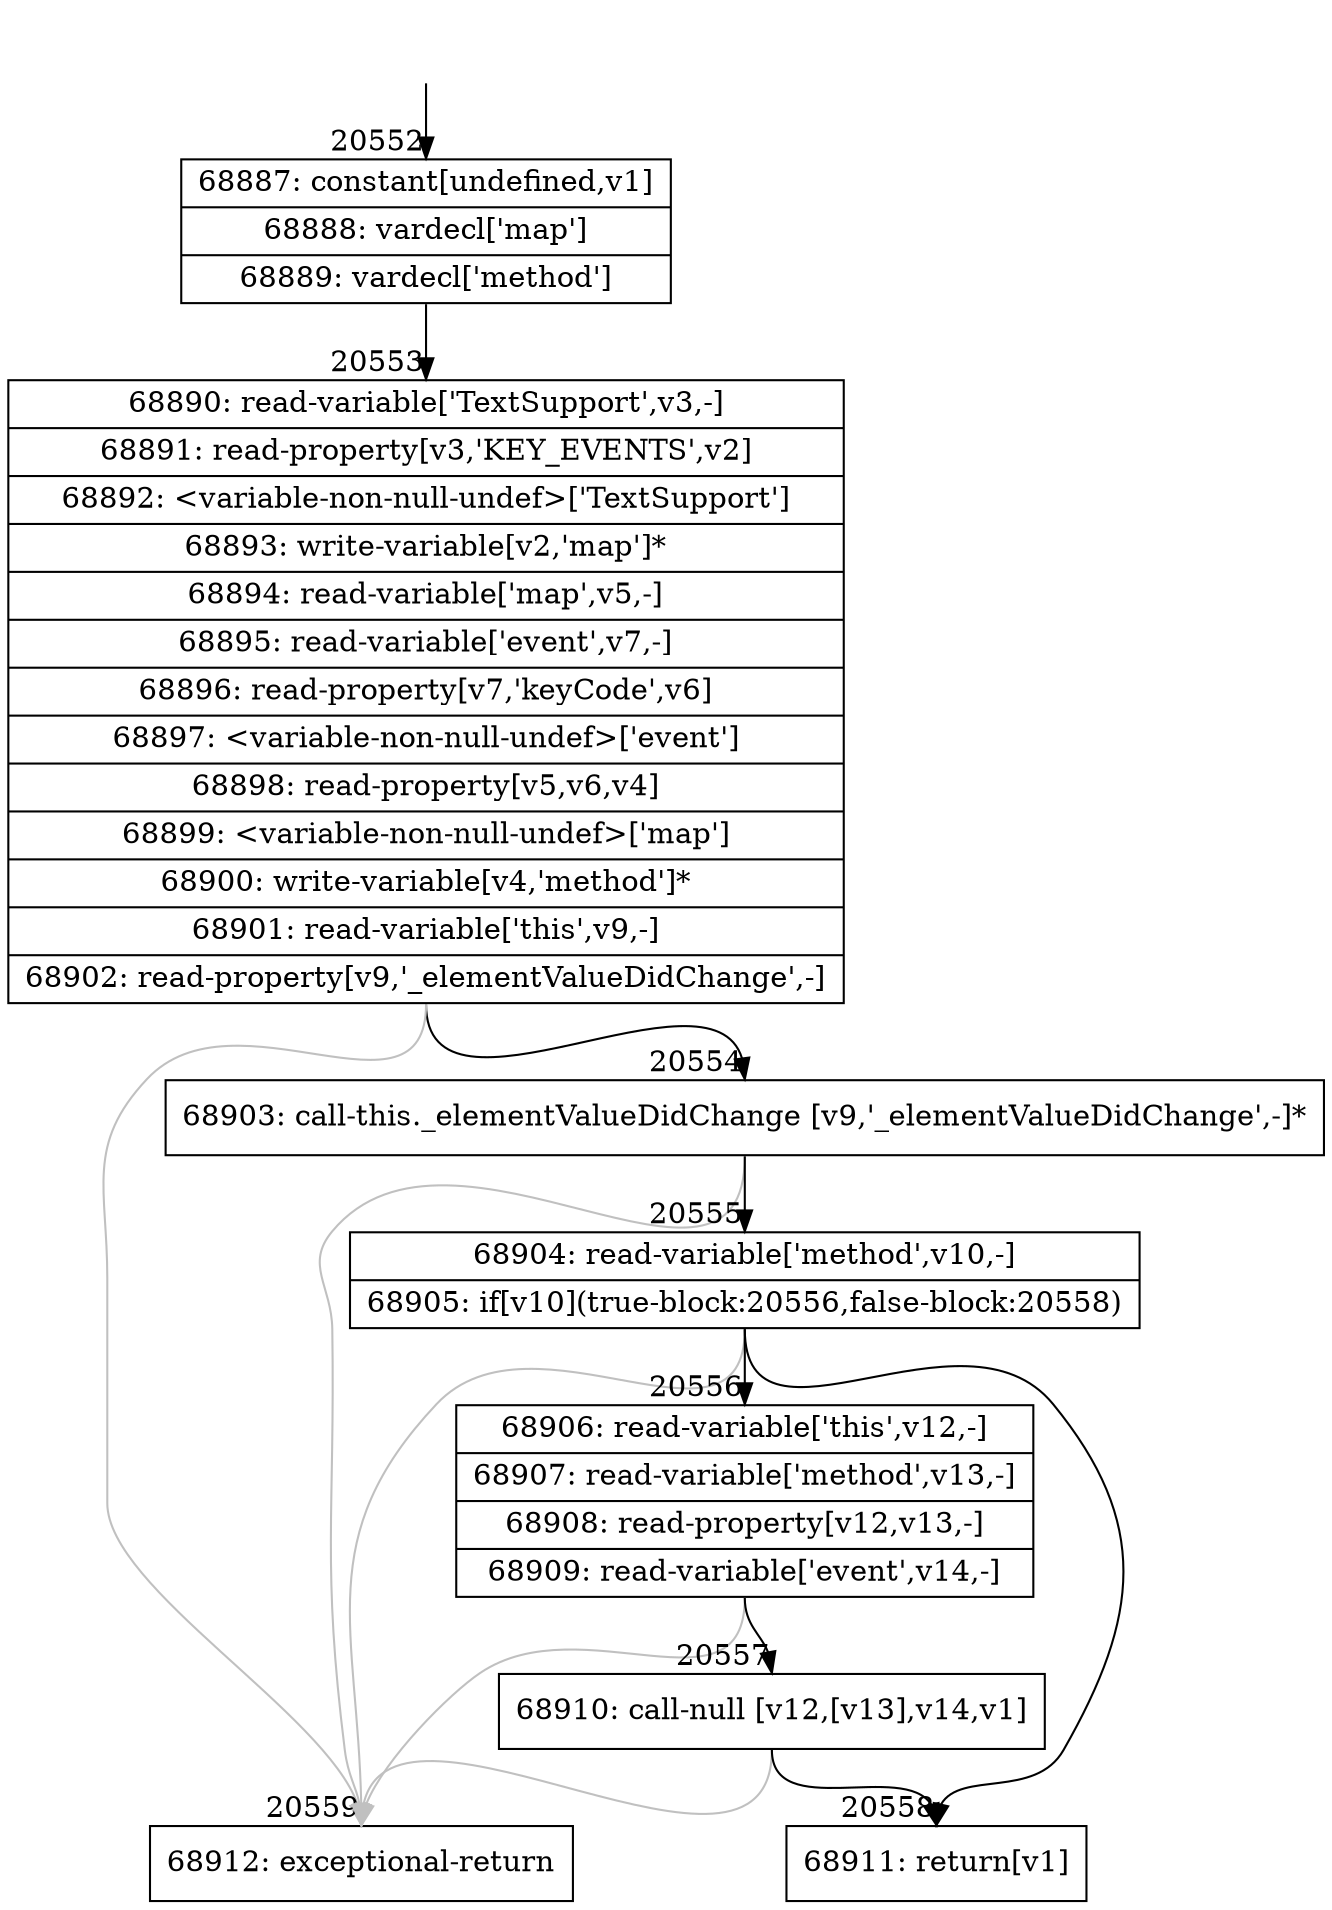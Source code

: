 digraph {
rankdir="TD"
BB_entry1797[shape=none,label=""];
BB_entry1797 -> BB20552 [tailport=s, headport=n, headlabel="    20552"]
BB20552 [shape=record label="{68887: constant[undefined,v1]|68888: vardecl['map']|68889: vardecl['method']}" ] 
BB20552 -> BB20553 [tailport=s, headport=n, headlabel="      20553"]
BB20553 [shape=record label="{68890: read-variable['TextSupport',v3,-]|68891: read-property[v3,'KEY_EVENTS',v2]|68892: \<variable-non-null-undef\>['TextSupport']|68893: write-variable[v2,'map']*|68894: read-variable['map',v5,-]|68895: read-variable['event',v7,-]|68896: read-property[v7,'keyCode',v6]|68897: \<variable-non-null-undef\>['event']|68898: read-property[v5,v6,v4]|68899: \<variable-non-null-undef\>['map']|68900: write-variable[v4,'method']*|68901: read-variable['this',v9,-]|68902: read-property[v9,'_elementValueDidChange',-]}" ] 
BB20553 -> BB20554 [tailport=s, headport=n, headlabel="      20554"]
BB20553 -> BB20559 [tailport=s, headport=n, color=gray, headlabel="      20559"]
BB20554 [shape=record label="{68903: call-this._elementValueDidChange [v9,'_elementValueDidChange',-]*}" ] 
BB20554 -> BB20555 [tailport=s, headport=n, headlabel="      20555"]
BB20554 -> BB20559 [tailport=s, headport=n, color=gray]
BB20555 [shape=record label="{68904: read-variable['method',v10,-]|68905: if[v10](true-block:20556,false-block:20558)}" ] 
BB20555 -> BB20556 [tailport=s, headport=n, headlabel="      20556"]
BB20555 -> BB20558 [tailport=s, headport=n, headlabel="      20558"]
BB20555 -> BB20559 [tailport=s, headport=n, color=gray]
BB20556 [shape=record label="{68906: read-variable['this',v12,-]|68907: read-variable['method',v13,-]|68908: read-property[v12,v13,-]|68909: read-variable['event',v14,-]}" ] 
BB20556 -> BB20557 [tailport=s, headport=n, headlabel="      20557"]
BB20556 -> BB20559 [tailport=s, headport=n, color=gray]
BB20557 [shape=record label="{68910: call-null [v12,[v13],v14,v1]}" ] 
BB20557 -> BB20558 [tailport=s, headport=n]
BB20557 -> BB20559 [tailport=s, headport=n, color=gray]
BB20558 [shape=record label="{68911: return[v1]}" ] 
BB20559 [shape=record label="{68912: exceptional-return}" ] 
//#$~ 38730
}
